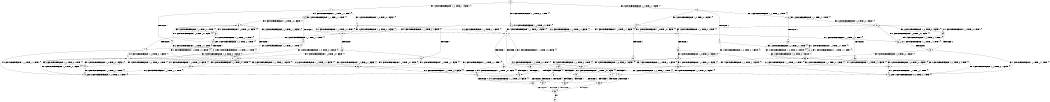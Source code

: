 digraph BCG {
size = "7, 10.5";
center = TRUE;
node [shape = circle];
0 [peripheries = 2];
0 -> 1 [label = "EX !1 !ATOMIC_EXCH_BRANCH (1, +1, TRUE, +1, 1, FALSE) !{}"];
0 -> 2 [label = "EX !2 !ATOMIC_EXCH_BRANCH (1, +1, TRUE, +1, 1, FALSE) !{}"];
0 -> 3 [label = "EX !0 !ATOMIC_EXCH_BRANCH (1, +0, TRUE, +0, 1, TRUE) !{}"];
1 -> 4 [label = "TERMINATE !1"];
1 -> 5 [label = "EX !2 !ATOMIC_EXCH_BRANCH (1, +1, TRUE, +1, 1, TRUE) !{}"];
1 -> 6 [label = "EX !0 !ATOMIC_EXCH_BRANCH (1, +0, TRUE, +0, 1, FALSE) !{}"];
2 -> 7 [label = "TERMINATE !2"];
2 -> 8 [label = "EX !1 !ATOMIC_EXCH_BRANCH (1, +1, TRUE, +1, 1, TRUE) !{}"];
2 -> 9 [label = "EX !0 !ATOMIC_EXCH_BRANCH (1, +0, TRUE, +0, 1, FALSE) !{}"];
3 -> 10 [label = "EX !1 !ATOMIC_EXCH_BRANCH (1, +1, TRUE, +1, 1, FALSE) !{}"];
3 -> 11 [label = "EX !2 !ATOMIC_EXCH_BRANCH (1, +1, TRUE, +1, 1, FALSE) !{}"];
3 -> 3 [label = "EX !0 !ATOMIC_EXCH_BRANCH (1, +0, TRUE, +0, 1, TRUE) !{}"];
4 -> 12 [label = "EX !2 !ATOMIC_EXCH_BRANCH (1, +1, TRUE, +1, 1, TRUE) !{}"];
4 -> 13 [label = "EX !0 !ATOMIC_EXCH_BRANCH (1, +0, TRUE, +0, 1, FALSE) !{}"];
5 -> 14 [label = "TERMINATE !1"];
5 -> 15 [label = "EX !0 !ATOMIC_EXCH_BRANCH (1, +0, TRUE, +0, 1, FALSE) !{}"];
5 -> 5 [label = "EX !2 !ATOMIC_EXCH_BRANCH (1, +1, TRUE, +1, 1, TRUE) !{}"];
6 -> 16 [label = "TERMINATE !1"];
6 -> 17 [label = "EX !2 !ATOMIC_EXCH_BRANCH (1, +1, TRUE, +1, 1, FALSE) !{}"];
6 -> 10 [label = "EX !0 !ATOMIC_EXCH_BRANCH (1, +1, TRUE, +0, 1, TRUE) !{}"];
7 -> 18 [label = "EX !1 !ATOMIC_EXCH_BRANCH (1, +1, TRUE, +1, 1, TRUE) !{}"];
7 -> 19 [label = "EX !0 !ATOMIC_EXCH_BRANCH (1, +0, TRUE, +0, 1, FALSE) !{}"];
8 -> 20 [label = "TERMINATE !2"];
8 -> 21 [label = "EX !0 !ATOMIC_EXCH_BRANCH (1, +0, TRUE, +0, 1, FALSE) !{}"];
8 -> 8 [label = "EX !1 !ATOMIC_EXCH_BRANCH (1, +1, TRUE, +1, 1, TRUE) !{}"];
9 -> 22 [label = "TERMINATE !2"];
9 -> 17 [label = "EX !1 !ATOMIC_EXCH_BRANCH (1, +1, TRUE, +1, 1, FALSE) !{}"];
9 -> 11 [label = "EX !0 !ATOMIC_EXCH_BRANCH (1, +1, TRUE, +0, 1, TRUE) !{}"];
10 -> 23 [label = "TERMINATE !1"];
10 -> 24 [label = "EX !2 !ATOMIC_EXCH_BRANCH (1, +1, TRUE, +1, 1, TRUE) !{}"];
10 -> 6 [label = "EX !0 !ATOMIC_EXCH_BRANCH (1, +0, TRUE, +0, 1, FALSE) !{}"];
11 -> 25 [label = "TERMINATE !2"];
11 -> 26 [label = "EX !1 !ATOMIC_EXCH_BRANCH (1, +1, TRUE, +1, 1, TRUE) !{}"];
11 -> 9 [label = "EX !0 !ATOMIC_EXCH_BRANCH (1, +0, TRUE, +0, 1, FALSE) !{}"];
12 -> 27 [label = "EX !0 !ATOMIC_EXCH_BRANCH (1, +0, TRUE, +0, 1, FALSE) !{}"];
12 -> 12 [label = "EX !2 !ATOMIC_EXCH_BRANCH (1, +1, TRUE, +1, 1, TRUE) !{}"];
13 -> 28 [label = "EX !2 !ATOMIC_EXCH_BRANCH (1, +1, TRUE, +1, 1, FALSE) !{}"];
13 -> 29 [label = "EX !0 !ATOMIC_EXCH_BRANCH (1, +1, TRUE, +0, 1, TRUE) !{}"];
14 -> 12 [label = "EX !2 !ATOMIC_EXCH_BRANCH (1, +1, TRUE, +1, 1, TRUE) !{}"];
14 -> 27 [label = "EX !0 !ATOMIC_EXCH_BRANCH (1, +0, TRUE, +0, 1, FALSE) !{}"];
15 -> 30 [label = "TERMINATE !1"];
15 -> 17 [label = "EX !2 !ATOMIC_EXCH_BRANCH (1, +1, TRUE, +1, 1, FALSE) !{}"];
15 -> 31 [label = "EX !0 !ATOMIC_EXCH_BRANCH (1, +1, TRUE, +0, 1, TRUE) !{}"];
16 -> 29 [label = "EX !0 !ATOMIC_EXCH_BRANCH (1, +1, TRUE, +0, 1, TRUE) !{}"];
16 -> 28 [label = "EX !2 !ATOMIC_EXCH_BRANCH (1, +1, TRUE, +1, 1, FALSE) !{}"];
17 -> 32 [label = "TERMINATE !1"];
17 -> 33 [label = "TERMINATE !2"];
17 -> 34 [label = "EX !0 !ATOMIC_EXCH_BRANCH (1, +1, TRUE, +0, 1, FALSE) !{}"];
18 -> 35 [label = "EX !0 !ATOMIC_EXCH_BRANCH (1, +0, TRUE, +0, 1, FALSE) !{}"];
18 -> 18 [label = "EX !1 !ATOMIC_EXCH_BRANCH (1, +1, TRUE, +1, 1, TRUE) !{}"];
19 -> 36 [label = "EX !1 !ATOMIC_EXCH_BRANCH (1, +1, TRUE, +1, 1, FALSE) !{}"];
19 -> 37 [label = "EX !0 !ATOMIC_EXCH_BRANCH (1, +1, TRUE, +0, 1, TRUE) !{}"];
20 -> 18 [label = "EX !1 !ATOMIC_EXCH_BRANCH (1, +1, TRUE, +1, 1, TRUE) !{}"];
20 -> 35 [label = "EX !0 !ATOMIC_EXCH_BRANCH (1, +0, TRUE, +0, 1, FALSE) !{}"];
21 -> 38 [label = "TERMINATE !2"];
21 -> 17 [label = "EX !1 !ATOMIC_EXCH_BRANCH (1, +1, TRUE, +1, 1, FALSE) !{}"];
21 -> 39 [label = "EX !0 !ATOMIC_EXCH_BRANCH (1, +1, TRUE, +0, 1, TRUE) !{}"];
22 -> 37 [label = "EX !0 !ATOMIC_EXCH_BRANCH (1, +1, TRUE, +0, 1, TRUE) !{}"];
22 -> 36 [label = "EX !1 !ATOMIC_EXCH_BRANCH (1, +1, TRUE, +1, 1, FALSE) !{}"];
23 -> 13 [label = "EX !0 !ATOMIC_EXCH_BRANCH (1, +0, TRUE, +0, 1, FALSE) !{}"];
23 -> 40 [label = "EX !2 !ATOMIC_EXCH_BRANCH (1, +1, TRUE, +1, 1, TRUE) !{}"];
24 -> 41 [label = "TERMINATE !1"];
24 -> 24 [label = "EX !2 !ATOMIC_EXCH_BRANCH (1, +1, TRUE, +1, 1, TRUE) !{}"];
24 -> 15 [label = "EX !0 !ATOMIC_EXCH_BRANCH (1, +0, TRUE, +0, 1, FALSE) !{}"];
25 -> 19 [label = "EX !0 !ATOMIC_EXCH_BRANCH (1, +0, TRUE, +0, 1, FALSE) !{}"];
25 -> 42 [label = "EX !1 !ATOMIC_EXCH_BRANCH (1, +1, TRUE, +1, 1, TRUE) !{}"];
26 -> 43 [label = "TERMINATE !2"];
26 -> 26 [label = "EX !1 !ATOMIC_EXCH_BRANCH (1, +1, TRUE, +1, 1, TRUE) !{}"];
26 -> 21 [label = "EX !0 !ATOMIC_EXCH_BRANCH (1, +0, TRUE, +0, 1, FALSE) !{}"];
27 -> 28 [label = "EX !2 !ATOMIC_EXCH_BRANCH (1, +1, TRUE, +1, 1, FALSE) !{}"];
27 -> 44 [label = "EX !0 !ATOMIC_EXCH_BRANCH (1, +1, TRUE, +0, 1, TRUE) !{}"];
28 -> 45 [label = "TERMINATE !2"];
28 -> 46 [label = "EX !0 !ATOMIC_EXCH_BRANCH (1, +1, TRUE, +0, 1, FALSE) !{}"];
29 -> 40 [label = "EX !2 !ATOMIC_EXCH_BRANCH (1, +1, TRUE, +1, 1, TRUE) !{}"];
29 -> 13 [label = "EX !0 !ATOMIC_EXCH_BRANCH (1, +0, TRUE, +0, 1, FALSE) !{}"];
30 -> 28 [label = "EX !2 !ATOMIC_EXCH_BRANCH (1, +1, TRUE, +1, 1, FALSE) !{}"];
30 -> 44 [label = "EX !0 !ATOMIC_EXCH_BRANCH (1, +1, TRUE, +0, 1, TRUE) !{}"];
31 -> 41 [label = "TERMINATE !1"];
31 -> 24 [label = "EX !2 !ATOMIC_EXCH_BRANCH (1, +1, TRUE, +1, 1, TRUE) !{}"];
31 -> 15 [label = "EX !0 !ATOMIC_EXCH_BRANCH (1, +0, TRUE, +0, 1, FALSE) !{}"];
32 -> 46 [label = "EX !0 !ATOMIC_EXCH_BRANCH (1, +1, TRUE, +0, 1, FALSE) !{}"];
32 -> 45 [label = "TERMINATE !2"];
33 -> 47 [label = "EX !0 !ATOMIC_EXCH_BRANCH (1, +1, TRUE, +0, 1, FALSE) !{}"];
33 -> 45 [label = "TERMINATE !1"];
34 -> 48 [label = "TERMINATE !1"];
34 -> 49 [label = "TERMINATE !2"];
34 -> 50 [label = "TERMINATE !0"];
35 -> 36 [label = "EX !1 !ATOMIC_EXCH_BRANCH (1, +1, TRUE, +1, 1, FALSE) !{}"];
35 -> 51 [label = "EX !0 !ATOMIC_EXCH_BRANCH (1, +1, TRUE, +0, 1, TRUE) !{}"];
36 -> 45 [label = "TERMINATE !1"];
36 -> 47 [label = "EX !0 !ATOMIC_EXCH_BRANCH (1, +1, TRUE, +0, 1, FALSE) !{}"];
37 -> 42 [label = "EX !1 !ATOMIC_EXCH_BRANCH (1, +1, TRUE, +1, 1, TRUE) !{}"];
37 -> 19 [label = "EX !0 !ATOMIC_EXCH_BRANCH (1, +0, TRUE, +0, 1, FALSE) !{}"];
38 -> 36 [label = "EX !1 !ATOMIC_EXCH_BRANCH (1, +1, TRUE, +1, 1, FALSE) !{}"];
38 -> 51 [label = "EX !0 !ATOMIC_EXCH_BRANCH (1, +1, TRUE, +0, 1, TRUE) !{}"];
39 -> 43 [label = "TERMINATE !2"];
39 -> 26 [label = "EX !1 !ATOMIC_EXCH_BRANCH (1, +1, TRUE, +1, 1, TRUE) !{}"];
39 -> 21 [label = "EX !0 !ATOMIC_EXCH_BRANCH (1, +0, TRUE, +0, 1, FALSE) !{}"];
40 -> 40 [label = "EX !2 !ATOMIC_EXCH_BRANCH (1, +1, TRUE, +1, 1, TRUE) !{}"];
40 -> 27 [label = "EX !0 !ATOMIC_EXCH_BRANCH (1, +0, TRUE, +0, 1, FALSE) !{}"];
41 -> 40 [label = "EX !2 !ATOMIC_EXCH_BRANCH (1, +1, TRUE, +1, 1, TRUE) !{}"];
41 -> 27 [label = "EX !0 !ATOMIC_EXCH_BRANCH (1, +0, TRUE, +0, 1, FALSE) !{}"];
42 -> 42 [label = "EX !1 !ATOMIC_EXCH_BRANCH (1, +1, TRUE, +1, 1, TRUE) !{}"];
42 -> 35 [label = "EX !0 !ATOMIC_EXCH_BRANCH (1, +0, TRUE, +0, 1, FALSE) !{}"];
43 -> 42 [label = "EX !1 !ATOMIC_EXCH_BRANCH (1, +1, TRUE, +1, 1, TRUE) !{}"];
43 -> 35 [label = "EX !0 !ATOMIC_EXCH_BRANCH (1, +0, TRUE, +0, 1, FALSE) !{}"];
44 -> 40 [label = "EX !2 !ATOMIC_EXCH_BRANCH (1, +1, TRUE, +1, 1, TRUE) !{}"];
44 -> 27 [label = "EX !0 !ATOMIC_EXCH_BRANCH (1, +0, TRUE, +0, 1, FALSE) !{}"];
45 -> 52 [label = "EX !0 !ATOMIC_EXCH_BRANCH (1, +1, TRUE, +0, 1, FALSE) !{}"];
46 -> 53 [label = "TERMINATE !2"];
46 -> 54 [label = "TERMINATE !0"];
47 -> 53 [label = "TERMINATE !1"];
47 -> 55 [label = "TERMINATE !0"];
48 -> 53 [label = "TERMINATE !2"];
48 -> 54 [label = "TERMINATE !0"];
49 -> 53 [label = "TERMINATE !1"];
49 -> 55 [label = "TERMINATE !0"];
50 -> 54 [label = "TERMINATE !1"];
50 -> 55 [label = "TERMINATE !2"];
51 -> 42 [label = "EX !1 !ATOMIC_EXCH_BRANCH (1, +1, TRUE, +1, 1, TRUE) !{}"];
51 -> 35 [label = "EX !0 !ATOMIC_EXCH_BRANCH (1, +0, TRUE, +0, 1, FALSE) !{}"];
52 -> 56 [label = "TERMINATE !0"];
53 -> 56 [label = "TERMINATE !0"];
54 -> 56 [label = "TERMINATE !2"];
55 -> 56 [label = "TERMINATE !1"];
56 -> 57 [label = "exit"];
}
